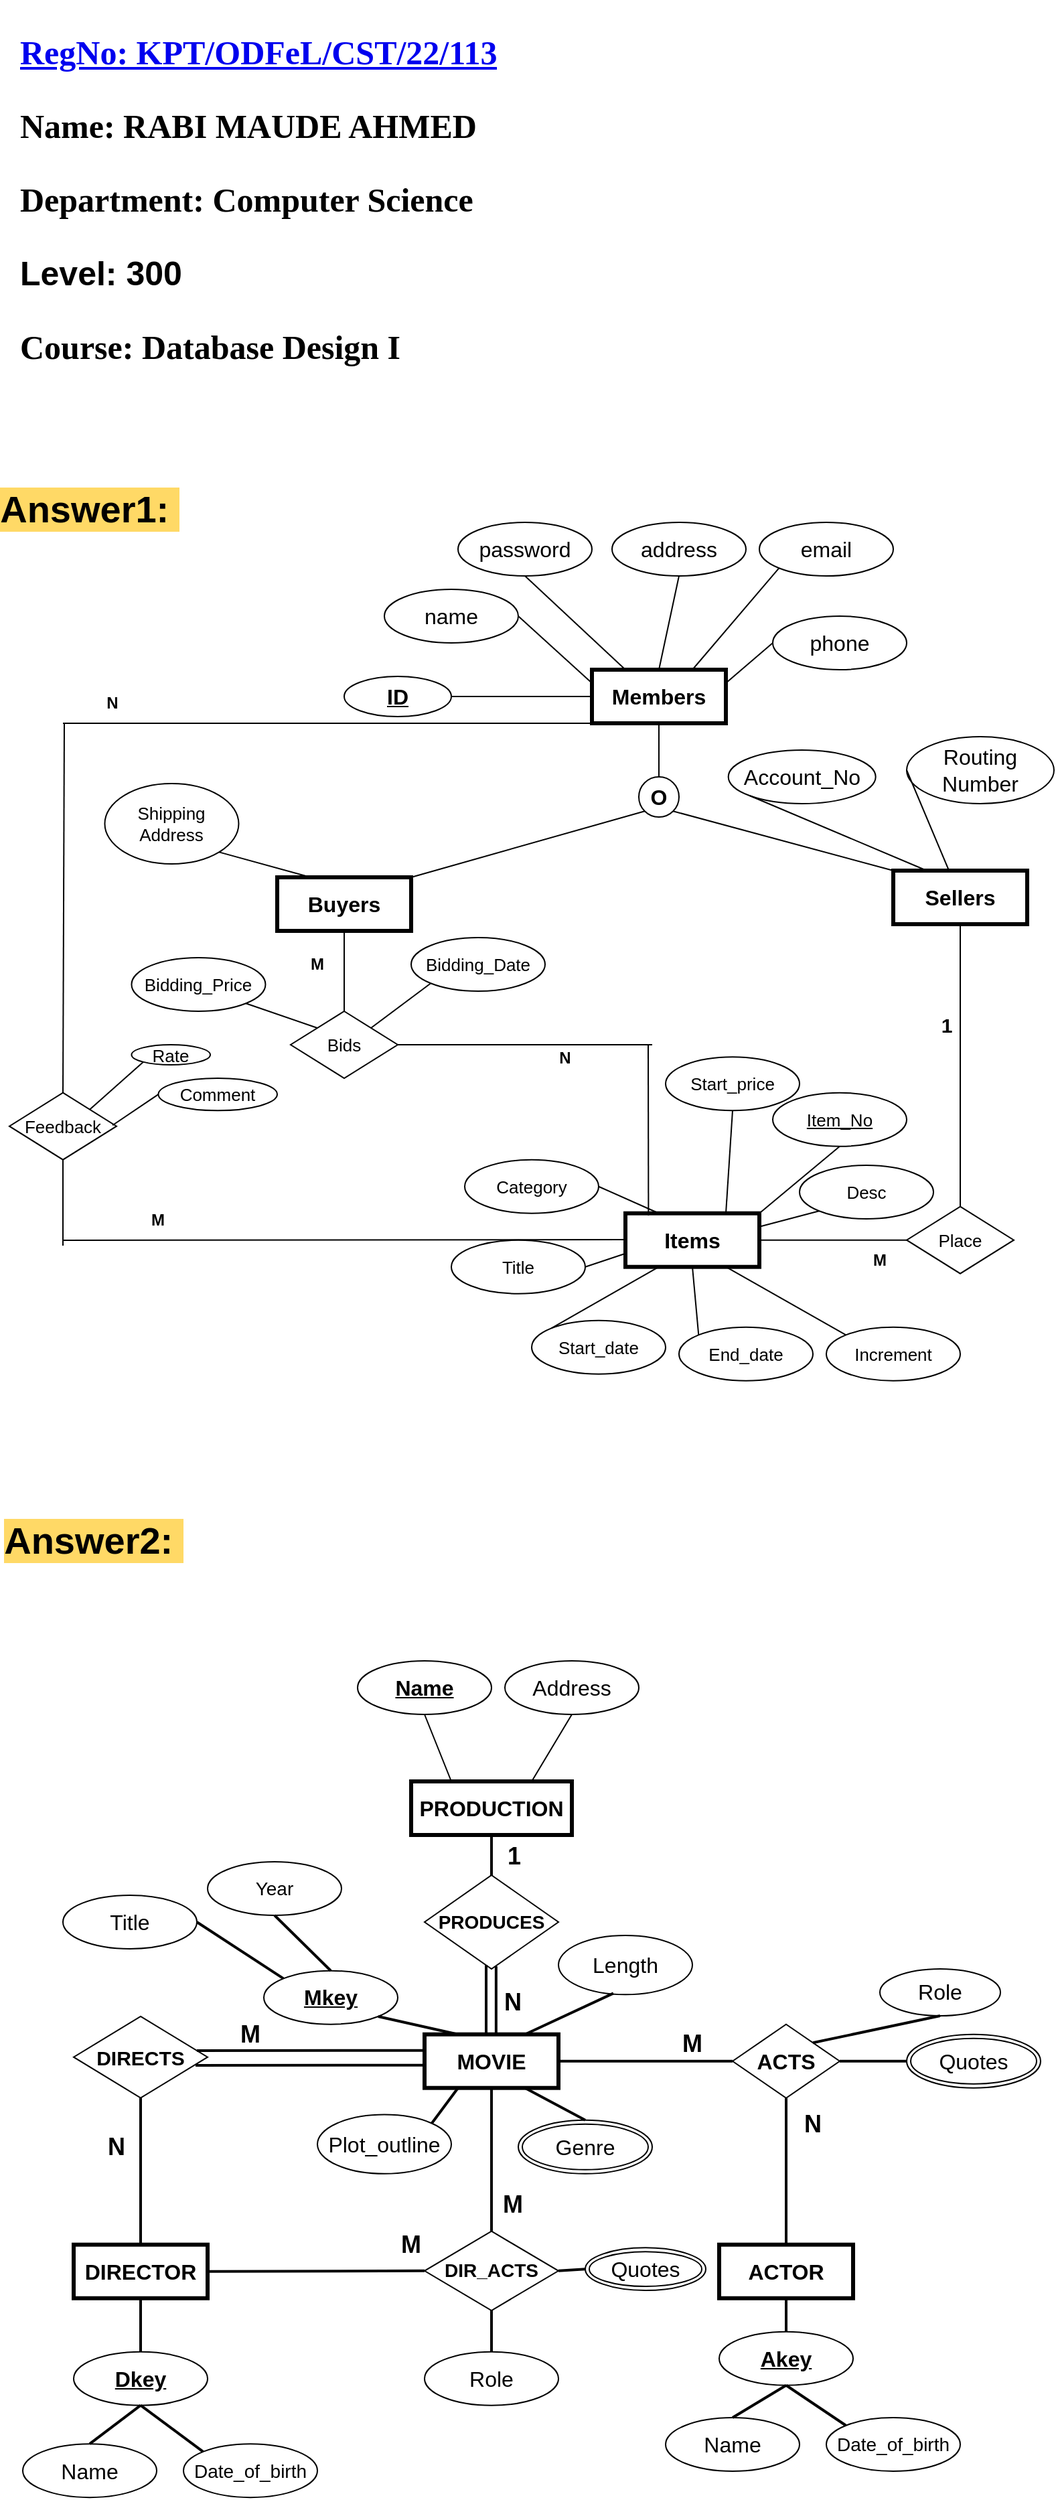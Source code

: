 <mxfile version="13.9.9" type="device"><diagram id="R2lEEEUBdFMjLlhIrx00" name="Page-1"><mxGraphModel dx="570" dy="810" grid="1" gridSize="10" guides="1" tooltips="1" connect="1" arrows="1" fold="1" page="1" pageScale="1" pageWidth="850" pageHeight="1100" background="#ffffff" math="0" shadow="0" extFonts="Permanent Marker^https://fonts.googleapis.com/css?family=Permanent+Marker"><root><mxCell id="0"/><mxCell id="1" parent="0"/><mxCell id="3SLFZwiBnC4QD5V8K0jt-1" value="Members" style="whiteSpace=wrap;html=1;align=center;strokeWidth=3;fontSize=16;fontStyle=1" parent="1" vertex="1"><mxGeometry x="1320" y="500" width="100" height="40" as="geometry"/></mxCell><mxCell id="3SLFZwiBnC4QD5V8K0jt-2" value="Buyers" style="whiteSpace=wrap;html=1;align=center;strokeWidth=3;fontSize=16;fontStyle=1" parent="1" vertex="1"><mxGeometry x="1085" y="655" width="100" height="40" as="geometry"/></mxCell><mxCell id="3SLFZwiBnC4QD5V8K0jt-3" value="Sellers" style="whiteSpace=wrap;html=1;align=center;strokeWidth=3;fontSize=16;fontStyle=1" parent="1" vertex="1"><mxGeometry x="1545" y="650" width="100" height="40" as="geometry"/></mxCell><mxCell id="3SLFZwiBnC4QD5V8K0jt-4" value="O" style="ellipse;whiteSpace=wrap;html=1;aspect=fixed;strokeWidth=1;fontSize=16;fontStyle=1" parent="1" vertex="1"><mxGeometry x="1355" y="580" width="30" height="30" as="geometry"/></mxCell><mxCell id="3SLFZwiBnC4QD5V8K0jt-6" value="" style="endArrow=none;html=1;fontSize=16;entryX=0;entryY=1;entryDx=0;entryDy=0;exitX=1;exitY=0;exitDx=0;exitDy=0;" parent="1" source="3SLFZwiBnC4QD5V8K0jt-2" target="3SLFZwiBnC4QD5V8K0jt-4" edge="1"><mxGeometry width="50" height="50" relative="1" as="geometry"><mxPoint x="1156.23" y="674.99" as="sourcePoint"/><mxPoint x="1375" y="540" as="targetPoint"/></mxGeometry></mxCell><mxCell id="3SLFZwiBnC4QD5V8K0jt-7" value="" style="endArrow=none;html=1;fontSize=16;entryX=1;entryY=1;entryDx=0;entryDy=0;exitX=0;exitY=0;exitDx=0;exitDy=0;" parent="1" source="3SLFZwiBnC4QD5V8K0jt-3" target="3SLFZwiBnC4QD5V8K0jt-4" edge="1"><mxGeometry width="50" height="50" relative="1" as="geometry"><mxPoint x="1285" y="660" as="sourcePoint"/><mxPoint x="1369.393" y="615.607" as="targetPoint"/></mxGeometry></mxCell><mxCell id="3SLFZwiBnC4QD5V8K0jt-8" value="" style="endArrow=none;html=1;fontSize=16;entryX=0.5;entryY=1;entryDx=0;entryDy=0;exitX=0.5;exitY=0;exitDx=0;exitDy=0;" parent="1" source="3SLFZwiBnC4QD5V8K0jt-4" target="3SLFZwiBnC4QD5V8K0jt-1" edge="1"><mxGeometry width="50" height="50" relative="1" as="geometry"><mxPoint x="1495" y="660" as="sourcePoint"/><mxPoint x="1390.607" y="615.607" as="targetPoint"/></mxGeometry></mxCell><mxCell id="3SLFZwiBnC4QD5V8K0jt-10" value="ID" style="ellipse;whiteSpace=wrap;html=1;align=center;fontStyle=5;strokeWidth=1;fontSize=16;" parent="1" vertex="1"><mxGeometry x="1135" y="505" width="80" height="30" as="geometry"/></mxCell><mxCell id="3SLFZwiBnC4QD5V8K0jt-11" value="Bidding_Price" style="ellipse;whiteSpace=wrap;html=1;align=center;strokeWidth=1;fontSize=13;" parent="1" vertex="1"><mxGeometry x="976.23" y="714.99" width="100" height="40" as="geometry"/></mxCell><mxCell id="3SLFZwiBnC4QD5V8K0jt-12" value="email" style="ellipse;whiteSpace=wrap;html=1;align=center;strokeWidth=1;fontSize=16;" parent="1" vertex="1"><mxGeometry x="1445" y="390" width="100" height="40" as="geometry"/></mxCell><mxCell id="3SLFZwiBnC4QD5V8K0jt-13" value="phone" style="ellipse;whiteSpace=wrap;html=1;align=center;strokeWidth=1;fontSize=16;" parent="1" vertex="1"><mxGeometry x="1455" y="460" width="100" height="40" as="geometry"/></mxCell><mxCell id="3SLFZwiBnC4QD5V8K0jt-14" value="address" style="ellipse;whiteSpace=wrap;html=1;align=center;strokeWidth=1;fontSize=16;" parent="1" vertex="1"><mxGeometry x="1335" y="390" width="100" height="40" as="geometry"/></mxCell><mxCell id="3SLFZwiBnC4QD5V8K0jt-15" value="password" style="ellipse;whiteSpace=wrap;html=1;align=center;strokeWidth=1;fontSize=16;" parent="1" vertex="1"><mxGeometry x="1220" y="390" width="100" height="40" as="geometry"/></mxCell><mxCell id="3SLFZwiBnC4QD5V8K0jt-16" value="name" style="ellipse;whiteSpace=wrap;html=1;align=center;strokeWidth=1;fontSize=16;" parent="1" vertex="1"><mxGeometry x="1165" y="440" width="100" height="40" as="geometry"/></mxCell><mxCell id="3SLFZwiBnC4QD5V8K0jt-19" value="" style="endArrow=none;html=1;fontSize=16;exitX=1;exitY=0.5;exitDx=0;exitDy=0;entryX=0;entryY=0.5;entryDx=0;entryDy=0;" parent="1" source="3SLFZwiBnC4QD5V8K0jt-10" target="3SLFZwiBnC4QD5V8K0jt-1" edge="1"><mxGeometry width="50" height="50" relative="1" as="geometry"><mxPoint x="1270" y="480" as="sourcePoint"/><mxPoint x="1320" y="430" as="targetPoint"/></mxGeometry></mxCell><mxCell id="3SLFZwiBnC4QD5V8K0jt-20" value="" style="endArrow=none;html=1;fontSize=16;exitX=0.5;exitY=1;exitDx=0;exitDy=0;entryX=0.25;entryY=0;entryDx=0;entryDy=0;" parent="1" source="3SLFZwiBnC4QD5V8K0jt-15" target="3SLFZwiBnC4QD5V8K0jt-1" edge="1"><mxGeometry width="50" height="50" relative="1" as="geometry"><mxPoint x="1345" y="410" as="sourcePoint"/><mxPoint x="1325" y="500" as="targetPoint"/></mxGeometry></mxCell><mxCell id="3SLFZwiBnC4QD5V8K0jt-21" value="" style="endArrow=none;html=1;fontSize=16;exitX=1;exitY=0.5;exitDx=0;exitDy=0;entryX=0;entryY=0.25;entryDx=0;entryDy=0;" parent="1" source="3SLFZwiBnC4QD5V8K0jt-16" target="3SLFZwiBnC4QD5V8K0jt-1" edge="1"><mxGeometry width="50" height="50" relative="1" as="geometry"><mxPoint x="1275" y="550" as="sourcePoint"/><mxPoint x="1295" y="500" as="targetPoint"/></mxGeometry></mxCell><mxCell id="3SLFZwiBnC4QD5V8K0jt-22" value="" style="endArrow=none;html=1;fontSize=16;exitX=0.5;exitY=1;exitDx=0;exitDy=0;entryX=0.5;entryY=0;entryDx=0;entryDy=0;" parent="1" source="3SLFZwiBnC4QD5V8K0jt-14" target="3SLFZwiBnC4QD5V8K0jt-1" edge="1"><mxGeometry width="50" height="50" relative="1" as="geometry"><mxPoint x="1265" y="400" as="sourcePoint"/><mxPoint x="1335" y="510" as="targetPoint"/></mxGeometry></mxCell><mxCell id="3SLFZwiBnC4QD5V8K0jt-23" value="" style="endArrow=none;html=1;fontSize=16;exitX=0;exitY=1;exitDx=0;exitDy=0;entryX=0.75;entryY=0;entryDx=0;entryDy=0;" parent="1" source="3SLFZwiBnC4QD5V8K0jt-12" target="3SLFZwiBnC4QD5V8K0jt-1" edge="1"><mxGeometry width="50" height="50" relative="1" as="geometry"><mxPoint x="1405" y="390" as="sourcePoint"/><mxPoint x="1380" y="510" as="targetPoint"/></mxGeometry></mxCell><mxCell id="3SLFZwiBnC4QD5V8K0jt-24" value="" style="endArrow=none;html=1;fontSize=16;exitX=0;exitY=0.5;exitDx=0;exitDy=0;entryX=1;entryY=0.25;entryDx=0;entryDy=0;" parent="1" source="3SLFZwiBnC4QD5V8K0jt-13" target="3SLFZwiBnC4QD5V8K0jt-1" edge="1"><mxGeometry width="50" height="50" relative="1" as="geometry"><mxPoint x="1509.645" y="414.142" as="sourcePoint"/><mxPoint x="1405" y="510" as="targetPoint"/></mxGeometry></mxCell><mxCell id="Kn8hzGNGp4Z0YEw4c64L-1" value="Bidding_Date" style="ellipse;whiteSpace=wrap;html=1;align=center;strokeWidth=1;fontSize=13;" parent="1" vertex="1"><mxGeometry x="1185" y="700" width="100" height="40" as="geometry"/></mxCell><mxCell id="Kn8hzGNGp4Z0YEw4c64L-2" value="Shipping Address" style="ellipse;whiteSpace=wrap;html=1;align=center;strokeWidth=1;fontSize=13;" parent="1" vertex="1"><mxGeometry x="956.23" y="584.99" width="100" height="60" as="geometry"/></mxCell><mxCell id="Kn8hzGNGp4Z0YEw4c64L-3" value="" style="endArrow=none;html=1;fontSize=13;entryX=1;entryY=1;entryDx=0;entryDy=0;exitX=0.25;exitY=0;exitDx=0;exitDy=0;" parent="1" source="3SLFZwiBnC4QD5V8K0jt-2" target="Kn8hzGNGp4Z0YEw4c64L-2" edge="1"><mxGeometry width="50" height="50" relative="1" as="geometry"><mxPoint x="996.23" y="694.99" as="sourcePoint"/><mxPoint x="1046.23" y="644.99" as="targetPoint"/></mxGeometry></mxCell><mxCell id="Kn8hzGNGp4Z0YEw4c64L-4" value="Bids" style="rhombus;whiteSpace=wrap;html=1;fontSize=13;" parent="1" vertex="1"><mxGeometry x="1095" y="754.99" width="80" height="50" as="geometry"/></mxCell><mxCell id="Kn8hzGNGp4Z0YEw4c64L-5" value="" style="endArrow=none;html=1;fontSize=13;entryX=0;entryY=1;entryDx=0;entryDy=0;exitX=1;exitY=0;exitDx=0;exitDy=0;" parent="1" source="Kn8hzGNGp4Z0YEw4c64L-4" target="Kn8hzGNGp4Z0YEw4c64L-1" edge="1"><mxGeometry width="50" height="50" relative="1" as="geometry"><mxPoint x="976.23" y="964.99" as="sourcePoint"/><mxPoint x="1026.23" y="914.99" as="targetPoint"/></mxGeometry></mxCell><mxCell id="Kn8hzGNGp4Z0YEw4c64L-6" value="" style="endArrow=none;html=1;fontSize=13;entryX=1;entryY=1;entryDx=0;entryDy=0;exitX=0;exitY=0;exitDx=0;exitDy=0;" parent="1" source="Kn8hzGNGp4Z0YEw4c64L-4" target="3SLFZwiBnC4QD5V8K0jt-11" edge="1"><mxGeometry width="50" height="50" relative="1" as="geometry"><mxPoint x="976.23" y="844.99" as="sourcePoint"/><mxPoint x="1026.23" y="794.99" as="targetPoint"/></mxGeometry></mxCell><mxCell id="Kn8hzGNGp4Z0YEw4c64L-7" value="" style="endArrow=none;html=1;fontSize=13;entryX=0.5;entryY=1;entryDx=0;entryDy=0;exitX=0.5;exitY=0;exitDx=0;exitDy=0;" parent="1" source="Kn8hzGNGp4Z0YEw4c64L-4" target="3SLFZwiBnC4QD5V8K0jt-2" edge="1"><mxGeometry width="50" height="50" relative="1" as="geometry"><mxPoint x="1096.23" y="774.99" as="sourcePoint"/><mxPoint x="1146.23" y="724.99" as="targetPoint"/></mxGeometry></mxCell><mxCell id="Kn8hzGNGp4Z0YEw4c64L-8" value="Account_No" style="ellipse;whiteSpace=wrap;html=1;align=center;strokeWidth=1;fontSize=16;" parent="1" vertex="1"><mxGeometry x="1421.84" y="560" width="110" height="40" as="geometry"/></mxCell><mxCell id="Kn8hzGNGp4Z0YEw4c64L-9" value="Routing Number" style="ellipse;whiteSpace=wrap;html=1;align=center;strokeWidth=1;fontSize=16;" parent="1" vertex="1"><mxGeometry x="1555" y="550" width="110" height="50" as="geometry"/></mxCell><mxCell id="Kn8hzGNGp4Z0YEw4c64L-10" value="" style="endArrow=none;html=1;fontSize=13;entryX=0;entryY=1;entryDx=0;entryDy=0;exitX=0.25;exitY=0;exitDx=0;exitDy=0;" parent="1" source="3SLFZwiBnC4QD5V8K0jt-3" target="Kn8hzGNGp4Z0YEw4c64L-8" edge="1"><mxGeometry width="50" height="50" relative="1" as="geometry"><mxPoint x="1605" y="670" as="sourcePoint"/><mxPoint x="1655" y="620" as="targetPoint"/></mxGeometry></mxCell><mxCell id="Kn8hzGNGp4Z0YEw4c64L-11" value="" style="endArrow=none;html=1;fontSize=13;entryX=0;entryY=0.5;entryDx=0;entryDy=0;" parent="1" source="3SLFZwiBnC4QD5V8K0jt-3" target="Kn8hzGNGp4Z0YEw4c64L-9" edge="1"><mxGeometry width="50" height="50" relative="1" as="geometry"><mxPoint x="1645" y="750" as="sourcePoint"/><mxPoint x="1695" y="700" as="targetPoint"/></mxGeometry></mxCell><mxCell id="Kn8hzGNGp4Z0YEw4c64L-12" value="Items" style="whiteSpace=wrap;html=1;align=center;strokeWidth=3;fontSize=16;fontStyle=1" parent="1" vertex="1"><mxGeometry x="1345" y="905.86" width="100" height="40" as="geometry"/></mxCell><mxCell id="Kn8hzGNGp4Z0YEw4c64L-13" value="Place" style="rhombus;whiteSpace=wrap;html=1;fontSize=13;" parent="1" vertex="1"><mxGeometry x="1555" y="900.86" width="80" height="50" as="geometry"/></mxCell><mxCell id="Kn8hzGNGp4Z0YEw4c64L-14" value="" style="endArrow=none;html=1;fontSize=13;entryX=0;entryY=0.5;entryDx=0;entryDy=0;exitX=1;exitY=0.5;exitDx=0;exitDy=0;" parent="1" source="Kn8hzGNGp4Z0YEw4c64L-12" target="Kn8hzGNGp4Z0YEw4c64L-13" edge="1"><mxGeometry width="50" height="50" relative="1" as="geometry"><mxPoint x="1455" y="905.86" as="sourcePoint"/><mxPoint x="1505" y="925.86" as="targetPoint"/></mxGeometry></mxCell><mxCell id="Kn8hzGNGp4Z0YEw4c64L-15" value="" style="endArrow=none;html=1;fontSize=13;entryX=0.5;entryY=1;entryDx=0;entryDy=0;exitX=0.5;exitY=0;exitDx=0;exitDy=0;" parent="1" source="Kn8hzGNGp4Z0YEw4c64L-13" target="3SLFZwiBnC4QD5V8K0jt-3" edge="1"><mxGeometry width="50" height="50" relative="1" as="geometry"><mxPoint x="1455" y="800" as="sourcePoint"/><mxPoint x="1505" y="750" as="targetPoint"/></mxGeometry></mxCell><mxCell id="Kn8hzGNGp4Z0YEw4c64L-17" value="Item_No" style="ellipse;whiteSpace=wrap;html=1;align=center;fontStyle=4;fontSize=13;" parent="1" vertex="1"><mxGeometry x="1455" y="815.86" width="100" height="40" as="geometry"/></mxCell><mxCell id="Kn8hzGNGp4Z0YEw4c64L-18" value="Title" style="ellipse;whiteSpace=wrap;html=1;align=center;fontSize=13;" parent="1" vertex="1"><mxGeometry x="1215" y="925.86" width="100" height="40" as="geometry"/></mxCell><mxCell id="Kn8hzGNGp4Z0YEw4c64L-19" value="Start_date" style="ellipse;whiteSpace=wrap;html=1;align=center;fontSize=13;" parent="1" vertex="1"><mxGeometry x="1275" y="985.86" width="100" height="40" as="geometry"/></mxCell><mxCell id="Kn8hzGNGp4Z0YEw4c64L-20" value="End_date" style="ellipse;whiteSpace=wrap;html=1;align=center;fontSize=13;" parent="1" vertex="1"><mxGeometry x="1385" y="990.86" width="100" height="40" as="geometry"/></mxCell><mxCell id="Kn8hzGNGp4Z0YEw4c64L-21" value="Increment" style="ellipse;whiteSpace=wrap;html=1;align=center;fontSize=13;" parent="1" vertex="1"><mxGeometry x="1495" y="990.86" width="100" height="40" as="geometry"/></mxCell><mxCell id="Kn8hzGNGp4Z0YEw4c64L-22" value="Desc" style="ellipse;whiteSpace=wrap;html=1;align=center;fontSize=13;" parent="1" vertex="1"><mxGeometry x="1475" y="870" width="100" height="40" as="geometry"/></mxCell><mxCell id="Kn8hzGNGp4Z0YEw4c64L-23" value="Category" style="ellipse;whiteSpace=wrap;html=1;align=center;fontSize=13;" parent="1" vertex="1"><mxGeometry x="1225" y="865.86" width="100" height="40" as="geometry"/></mxCell><mxCell id="Kn8hzGNGp4Z0YEw4c64L-24" value="Start_price" style="ellipse;whiteSpace=wrap;html=1;align=center;fontSize=13;" parent="1" vertex="1"><mxGeometry x="1375" y="789.13" width="100" height="40" as="geometry"/></mxCell><mxCell id="_BG4PR5M80ZK4GJVaDnd-1" value="" style="endArrow=none;html=1;entryX=0.5;entryY=1;entryDx=0;entryDy=0;exitX=1;exitY=0;exitDx=0;exitDy=0;" parent="1" source="Kn8hzGNGp4Z0YEw4c64L-12" target="Kn8hzGNGp4Z0YEw4c64L-17" edge="1"><mxGeometry width="50" height="50" relative="1" as="geometry"><mxPoint x="1475" y="965.86" as="sourcePoint"/><mxPoint x="1480" y="865.86" as="targetPoint"/></mxGeometry></mxCell><mxCell id="_BG4PR5M80ZK4GJVaDnd-2" value="" style="endArrow=none;html=1;entryX=0.5;entryY=1;entryDx=0;entryDy=0;exitX=0.75;exitY=0;exitDx=0;exitDy=0;" parent="1" source="Kn8hzGNGp4Z0YEw4c64L-12" target="Kn8hzGNGp4Z0YEw4c64L-24" edge="1"><mxGeometry width="50" height="50" relative="1" as="geometry"><mxPoint x="1265" y="1045.86" as="sourcePoint"/><mxPoint x="1400.355" y="860.002" as="targetPoint"/></mxGeometry></mxCell><mxCell id="_BG4PR5M80ZK4GJVaDnd-3" value="" style="endArrow=none;html=1;entryX=1;entryY=0.5;entryDx=0;entryDy=0;exitX=0.25;exitY=0;exitDx=0;exitDy=0;" parent="1" source="Kn8hzGNGp4Z0YEw4c64L-12" target="Kn8hzGNGp4Z0YEw4c64L-23" edge="1"><mxGeometry width="50" height="50" relative="1" as="geometry"><mxPoint x="1275" y="1045.86" as="sourcePoint"/><mxPoint x="1325" y="995.86" as="targetPoint"/></mxGeometry></mxCell><mxCell id="_BG4PR5M80ZK4GJVaDnd-4" value="" style="endArrow=none;html=1;entryX=1;entryY=0.5;entryDx=0;entryDy=0;exitX=0;exitY=0.75;exitDx=0;exitDy=0;" parent="1" source="Kn8hzGNGp4Z0YEw4c64L-12" target="Kn8hzGNGp4Z0YEw4c64L-18" edge="1"><mxGeometry width="50" height="50" relative="1" as="geometry"><mxPoint x="1315" y="1075.86" as="sourcePoint"/><mxPoint x="1365" y="1025.86" as="targetPoint"/></mxGeometry></mxCell><mxCell id="_BG4PR5M80ZK4GJVaDnd-5" value="" style="endArrow=none;html=1;entryX=0.25;entryY=1;entryDx=0;entryDy=0;exitX=0;exitY=0;exitDx=0;exitDy=0;" parent="1" source="Kn8hzGNGp4Z0YEw4c64L-19" target="Kn8hzGNGp4Z0YEw4c64L-12" edge="1"><mxGeometry width="50" height="50" relative="1" as="geometry"><mxPoint x="1285" y="1055.86" as="sourcePoint"/><mxPoint x="1335" y="1005.86" as="targetPoint"/></mxGeometry></mxCell><mxCell id="_BG4PR5M80ZK4GJVaDnd-6" value="" style="endArrow=none;html=1;entryX=0.5;entryY=1;entryDx=0;entryDy=0;exitX=0;exitY=0;exitDx=0;exitDy=0;" parent="1" source="Kn8hzGNGp4Z0YEw4c64L-20" target="Kn8hzGNGp4Z0YEw4c64L-12" edge="1"><mxGeometry width="50" height="50" relative="1" as="geometry"><mxPoint x="1365" y="1125.86" as="sourcePoint"/><mxPoint x="1415" y="1075.86" as="targetPoint"/></mxGeometry></mxCell><mxCell id="_BG4PR5M80ZK4GJVaDnd-7" value="" style="endArrow=none;html=1;entryX=0.75;entryY=1;entryDx=0;entryDy=0;exitX=0;exitY=0;exitDx=0;exitDy=0;" parent="1" source="Kn8hzGNGp4Z0YEw4c64L-21" target="Kn8hzGNGp4Z0YEw4c64L-12" edge="1"><mxGeometry width="50" height="50" relative="1" as="geometry"><mxPoint x="1455" y="1135.86" as="sourcePoint"/><mxPoint x="1505" y="1085.86" as="targetPoint"/></mxGeometry></mxCell><mxCell id="LFZbQGSVS6kTV79NoV0P-1" value="" style="endArrow=none;html=1;entryX=0;entryY=1;entryDx=0;entryDy=0;exitX=1;exitY=0.25;exitDx=0;exitDy=0;" edge="1" parent="1" source="Kn8hzGNGp4Z0YEw4c64L-12" target="Kn8hzGNGp4Z0YEw4c64L-22"><mxGeometry width="50" height="50" relative="1" as="geometry"><mxPoint x="1455" y="915.86" as="sourcePoint"/><mxPoint x="1495" y="840" as="targetPoint"/></mxGeometry></mxCell><mxCell id="LFZbQGSVS6kTV79NoV0P-2" value="Comment" style="ellipse;whiteSpace=wrap;html=1;align=center;strokeWidth=1;fontSize=13;" vertex="1" parent="1"><mxGeometry x="996.23" y="804.99" width="88.77" height="24.14" as="geometry"/></mxCell><mxCell id="LFZbQGSVS6kTV79NoV0P-3" value="Rate" style="ellipse;whiteSpace=wrap;html=1;align=center;strokeWidth=1;fontSize=13;" vertex="1" parent="1"><mxGeometry x="976.23" y="780" width="58.77" height="15" as="geometry"/></mxCell><mxCell id="LFZbQGSVS6kTV79NoV0P-4" value="Feedback" style="rhombus;whiteSpace=wrap;html=1;fontSize=13;" vertex="1" parent="1"><mxGeometry x="885" y="815.86" width="80" height="50" as="geometry"/></mxCell><mxCell id="LFZbQGSVS6kTV79NoV0P-5" value="" style="endArrow=none;html=1;fontSize=13;entryX=0;entryY=1;entryDx=0;entryDy=0;exitX=1;exitY=0;exitDx=0;exitDy=0;" edge="1" parent="1" source="LFZbQGSVS6kTV79NoV0P-4" target="LFZbQGSVS6kTV79NoV0P-3"><mxGeometry width="50" height="50" relative="1" as="geometry"><mxPoint x="767.46" y="1099.99" as="sourcePoint"/><mxPoint x="817.46" y="1049.99" as="targetPoint"/></mxGeometry></mxCell><mxCell id="LFZbQGSVS6kTV79NoV0P-6" value="" style="endArrow=none;html=1;fontSize=13;entryX=0;entryY=0.5;entryDx=0;entryDy=0;exitX=0.963;exitY=0.485;exitDx=0;exitDy=0;exitPerimeter=0;" edge="1" parent="1" source="LFZbQGSVS6kTV79NoV0P-4" target="LFZbQGSVS6kTV79NoV0P-2"><mxGeometry width="50" height="50" relative="1" as="geometry"><mxPoint x="767.46" y="979.99" as="sourcePoint"/><mxPoint x="817.46" y="929.99" as="targetPoint"/></mxGeometry></mxCell><mxCell id="LFZbQGSVS6kTV79NoV0P-7" value="" style="endArrow=none;html=1;fontSize=13;exitX=0.5;exitY=0;exitDx=0;exitDy=0;" edge="1" parent="1" source="LFZbQGSVS6kTV79NoV0P-4"><mxGeometry width="50" height="50" relative="1" as="geometry"><mxPoint x="887.46" y="909.99" as="sourcePoint"/><mxPoint x="926" y="540" as="targetPoint"/></mxGeometry></mxCell><mxCell id="LFZbQGSVS6kTV79NoV0P-8" value="" style="endArrow=none;html=1;entryX=0;entryY=1;entryDx=0;entryDy=0;" edge="1" parent="1" target="3SLFZwiBnC4QD5V8K0jt-1"><mxGeometry width="50" height="50" relative="1" as="geometry"><mxPoint x="925" y="540" as="sourcePoint"/><mxPoint x="995" y="490" as="targetPoint"/></mxGeometry></mxCell><mxCell id="LFZbQGSVS6kTV79NoV0P-10" value="" style="endArrow=none;html=1;entryX=-0.015;entryY=0.492;entryDx=0;entryDy=0;entryPerimeter=0;" edge="1" parent="1" target="Kn8hzGNGp4Z0YEw4c64L-12"><mxGeometry width="50" height="50" relative="1" as="geometry"><mxPoint x="925" y="926" as="sourcePoint"/><mxPoint x="1055" y="950" as="targetPoint"/></mxGeometry></mxCell><mxCell id="LFZbQGSVS6kTV79NoV0P-11" value="N" style="text;html=1;strokeColor=none;fillColor=none;align=center;verticalAlign=middle;whiteSpace=wrap;rounded=0;fontStyle=1" vertex="1" parent="1"><mxGeometry x="941.84" y="515" width="40" height="20" as="geometry"/></mxCell><mxCell id="LFZbQGSVS6kTV79NoV0P-12" value="M" style="text;html=1;strokeColor=none;fillColor=none;align=center;verticalAlign=middle;whiteSpace=wrap;rounded=0;fontStyle=1" vertex="1" parent="1"><mxGeometry x="1095" y="710" width="40" height="20" as="geometry"/></mxCell><mxCell id="LFZbQGSVS6kTV79NoV0P-14" value="" style="endArrow=none;html=1;entryX=0.5;entryY=1;entryDx=0;entryDy=0;" edge="1" parent="1" target="LFZbQGSVS6kTV79NoV0P-4"><mxGeometry width="50" height="50" relative="1" as="geometry"><mxPoint x="925" y="930" as="sourcePoint"/><mxPoint x="945" y="890" as="targetPoint"/></mxGeometry></mxCell><mxCell id="LFZbQGSVS6kTV79NoV0P-15" value="M" style="text;html=1;strokeColor=none;fillColor=none;align=center;verticalAlign=middle;whiteSpace=wrap;rounded=0;fontStyle=1" vertex="1" parent="1"><mxGeometry x="976.23" y="900.86" width="40" height="20" as="geometry"/></mxCell><mxCell id="LFZbQGSVS6kTV79NoV0P-16" value="" style="endArrow=none;html=1;exitX=1;exitY=0.5;exitDx=0;exitDy=0;" edge="1" parent="1" source="Kn8hzGNGp4Z0YEw4c64L-4"><mxGeometry width="50" height="50" relative="1" as="geometry"><mxPoint x="1165" y="870" as="sourcePoint"/><mxPoint x="1365" y="780" as="targetPoint"/></mxGeometry></mxCell><mxCell id="LFZbQGSVS6kTV79NoV0P-17" value="" style="endArrow=none;html=1;exitX=0.172;exitY=0.04;exitDx=0;exitDy=0;exitPerimeter=0;" edge="1" parent="1" source="Kn8hzGNGp4Z0YEw4c64L-12"><mxGeometry width="50" height="50" relative="1" as="geometry"><mxPoint x="1355" y="850" as="sourcePoint"/><mxPoint x="1362" y="780" as="targetPoint"/></mxGeometry></mxCell><mxCell id="LFZbQGSVS6kTV79NoV0P-18" value="N" style="text;html=1;strokeColor=none;fillColor=none;align=center;verticalAlign=middle;whiteSpace=wrap;rounded=0;fontStyle=1" vertex="1" parent="1"><mxGeometry x="1280" y="780" width="40" height="20" as="geometry"/></mxCell><mxCell id="LFZbQGSVS6kTV79NoV0P-20" value="M" style="text;html=1;strokeColor=none;fillColor=none;align=center;verticalAlign=middle;whiteSpace=wrap;rounded=0;fontStyle=1" vertex="1" parent="1"><mxGeometry x="1515" y="930.86" width="40" height="20" as="geometry"/></mxCell><mxCell id="LFZbQGSVS6kTV79NoV0P-21" value="1" style="text;html=1;strokeColor=none;fillColor=none;align=center;verticalAlign=middle;whiteSpace=wrap;rounded=0;fontStyle=1;fontSize=15;" vertex="1" parent="1"><mxGeometry x="1565" y="754.99" width="40" height="20" as="geometry"/></mxCell><mxCell id="LFZbQGSVS6kTV79NoV0P-23" value="PRODUCTION" style="whiteSpace=wrap;html=1;align=center;strokeWidth=3;fontSize=16;fontStyle=1" vertex="1" parent="1"><mxGeometry x="1185" y="1330" width="120" height="40" as="geometry"/></mxCell><mxCell id="LFZbQGSVS6kTV79NoV0P-24" value="Name" style="ellipse;whiteSpace=wrap;html=1;align=center;fontStyle=5;strokeWidth=1;fontSize=16;" vertex="1" parent="1"><mxGeometry x="1145" y="1240" width="100" height="40" as="geometry"/></mxCell><mxCell id="LFZbQGSVS6kTV79NoV0P-25" value="Address" style="ellipse;whiteSpace=wrap;html=1;align=center;strokeWidth=1;fontSize=16;" vertex="1" parent="1"><mxGeometry x="1255" y="1240" width="100" height="40" as="geometry"/></mxCell><mxCell id="LFZbQGSVS6kTV79NoV0P-26" value="" style="endArrow=none;html=1;fontSize=15;entryX=0.5;entryY=1;entryDx=0;entryDy=0;exitX=0.75;exitY=0;exitDx=0;exitDy=0;" edge="1" parent="1" source="LFZbQGSVS6kTV79NoV0P-23" target="LFZbQGSVS6kTV79NoV0P-25"><mxGeometry width="50" height="50" relative="1" as="geometry"><mxPoint x="1275" y="1280" as="sourcePoint"/><mxPoint x="1325" y="1230" as="targetPoint"/></mxGeometry></mxCell><mxCell id="LFZbQGSVS6kTV79NoV0P-27" value="" style="endArrow=none;html=1;fontSize=15;entryX=0.5;entryY=1;entryDx=0;entryDy=0;exitX=0.25;exitY=0;exitDx=0;exitDy=0;" edge="1" parent="1" source="LFZbQGSVS6kTV79NoV0P-23" target="LFZbQGSVS6kTV79NoV0P-24"><mxGeometry width="50" height="50" relative="1" as="geometry"><mxPoint x="1175" y="1300" as="sourcePoint"/><mxPoint x="1225" y="1250" as="targetPoint"/></mxGeometry></mxCell><mxCell id="LFZbQGSVS6kTV79NoV0P-28" value="PRODUCES" style="rhombus;whiteSpace=wrap;html=1;fontSize=14;fontStyle=1" vertex="1" parent="1"><mxGeometry x="1195" y="1400" width="100" height="70" as="geometry"/></mxCell><mxCell id="LFZbQGSVS6kTV79NoV0P-29" value="" style="endArrow=none;html=1;fontSize=11;entryX=0.5;entryY=1;entryDx=0;entryDy=0;exitX=0.5;exitY=0;exitDx=0;exitDy=0;strokeWidth=2;" edge="1" parent="1" source="LFZbQGSVS6kTV79NoV0P-28" target="LFZbQGSVS6kTV79NoV0P-23"><mxGeometry width="50" height="50" relative="1" as="geometry"><mxPoint x="1205" y="1480" as="sourcePoint"/><mxPoint x="1255" y="1430" as="targetPoint"/></mxGeometry></mxCell><mxCell id="LFZbQGSVS6kTV79NoV0P-30" value="MOVIE" style="whiteSpace=wrap;html=1;align=center;strokeWidth=3;fontSize=16;fontStyle=1" vertex="1" parent="1"><mxGeometry x="1195" y="1518.86" width="100" height="40" as="geometry"/></mxCell><mxCell id="LFZbQGSVS6kTV79NoV0P-31" value="ACTS" style="rhombus;whiteSpace=wrap;html=1;fontSize=16;fontStyle=1" vertex="1" parent="1"><mxGeometry x="1425" y="1511.35" width="80" height="55.01" as="geometry"/></mxCell><mxCell id="LFZbQGSVS6kTV79NoV0P-32" value="DIRECTS" style="rhombus;whiteSpace=wrap;html=1;fontSize=15;fontStyle=1" vertex="1" parent="1"><mxGeometry x="933" y="1505.42" width="100" height="60.87" as="geometry"/></mxCell><mxCell id="LFZbQGSVS6kTV79NoV0P-33" value="ACTOR" style="whiteSpace=wrap;html=1;align=center;strokeWidth=3;fontSize=16;fontStyle=1" vertex="1" parent="1"><mxGeometry x="1415" y="1675.86" width="100" height="40" as="geometry"/></mxCell><mxCell id="LFZbQGSVS6kTV79NoV0P-36" value="DIR_ACTS" style="rhombus;whiteSpace=wrap;html=1;fontSize=14;fontStyle=1" vertex="1" parent="1"><mxGeometry x="1195" y="1665.86" width="100" height="59.15" as="geometry"/></mxCell><mxCell id="LFZbQGSVS6kTV79NoV0P-37" value="DIRECTOR" style="whiteSpace=wrap;html=1;align=center;strokeWidth=3;fontSize=16;fontStyle=1" vertex="1" parent="1"><mxGeometry x="933" y="1675.86" width="100" height="40" as="geometry"/></mxCell><mxCell id="LFZbQGSVS6kTV79NoV0P-38" value="" style="endArrow=none;html=1;fontSize=11;entryX=0.5;entryY=1;entryDx=0;entryDy=0;exitX=0.5;exitY=0;exitDx=0;exitDy=0;strokeWidth=2;" edge="1" parent="1"><mxGeometry width="50" height="50" relative="1" as="geometry"><mxPoint x="1241" y="1517.86" as="sourcePoint"/><mxPoint x="1241" y="1467" as="targetPoint"/></mxGeometry></mxCell><mxCell id="LFZbQGSVS6kTV79NoV0P-39" value="" style="endArrow=none;html=1;fontSize=11;entryX=0.5;entryY=1;entryDx=0;entryDy=0;exitX=0.5;exitY=0;exitDx=0;exitDy=0;strokeWidth=2;" edge="1" parent="1"><mxGeometry width="50" height="50" relative="1" as="geometry"><mxPoint x="1248.43" y="1518.86" as="sourcePoint"/><mxPoint x="1248.43" y="1468" as="targetPoint"/></mxGeometry></mxCell><mxCell id="LFZbQGSVS6kTV79NoV0P-40" value="" style="endArrow=none;html=1;strokeWidth=2;fontSize=11;exitX=1;exitY=0.5;exitDx=0;exitDy=0;entryX=0;entryY=0.5;entryDx=0;entryDy=0;" edge="1" parent="1" source="LFZbQGSVS6kTV79NoV0P-30" target="LFZbQGSVS6kTV79NoV0P-31"><mxGeometry width="50" height="50" relative="1" as="geometry"><mxPoint x="1305" y="1580" as="sourcePoint"/><mxPoint x="1385" y="1540" as="targetPoint"/></mxGeometry></mxCell><mxCell id="LFZbQGSVS6kTV79NoV0P-41" value="" style="endArrow=none;html=1;strokeWidth=2;fontSize=11;entryX=0.5;entryY=1;entryDx=0;entryDy=0;exitX=0.5;exitY=0;exitDx=0;exitDy=0;" edge="1" parent="1" source="LFZbQGSVS6kTV79NoV0P-33" target="LFZbQGSVS6kTV79NoV0P-31"><mxGeometry width="50" height="50" relative="1" as="geometry"><mxPoint x="1465" y="1630" as="sourcePoint"/><mxPoint x="1475" y="1585.86" as="targetPoint"/></mxGeometry></mxCell><mxCell id="LFZbQGSVS6kTV79NoV0P-42" value="Role" style="ellipse;whiteSpace=wrap;html=1;align=center;strokeWidth=1;fontSize=16;" vertex="1" parent="1"><mxGeometry x="1535" y="1469.98" width="90" height="35.01" as="geometry"/></mxCell><mxCell id="LFZbQGSVS6kTV79NoV0P-43" value="Plot_outline" style="ellipse;whiteSpace=wrap;html=1;align=center;strokeWidth=1;fontSize=16;" vertex="1" parent="1"><mxGeometry x="1115" y="1578.79" width="100" height="44.14" as="geometry"/></mxCell><mxCell id="LFZbQGSVS6kTV79NoV0P-44" value="Quotes" style="ellipse;shape=doubleEllipse;margin=3;whiteSpace=wrap;html=1;align=center;fontSize=16;" vertex="1" parent="1"><mxGeometry x="1555" y="1518.86" width="100" height="40" as="geometry"/></mxCell><mxCell id="LFZbQGSVS6kTV79NoV0P-45" value="" style="endArrow=none;html=1;strokeWidth=2;fontSize=16;exitX=1;exitY=0.5;exitDx=0;exitDy=0;entryX=0;entryY=0.5;entryDx=0;entryDy=0;" edge="1" parent="1" source="LFZbQGSVS6kTV79NoV0P-31" target="LFZbQGSVS6kTV79NoV0P-44"><mxGeometry width="50" height="50" relative="1" as="geometry"><mxPoint x="1565" y="1490" as="sourcePoint"/><mxPoint x="1615" y="1440" as="targetPoint"/></mxGeometry></mxCell><mxCell id="LFZbQGSVS6kTV79NoV0P-46" value="" style="endArrow=none;html=1;strokeWidth=2;fontSize=16;entryX=0.5;entryY=1;entryDx=0;entryDy=0;exitX=1;exitY=0;exitDx=0;exitDy=0;" edge="1" parent="1" source="LFZbQGSVS6kTV79NoV0P-31" target="LFZbQGSVS6kTV79NoV0P-42"><mxGeometry width="50" height="50" relative="1" as="geometry"><mxPoint x="1355" y="1550" as="sourcePoint"/><mxPoint x="1405" y="1500" as="targetPoint"/></mxGeometry></mxCell><mxCell id="LFZbQGSVS6kTV79NoV0P-47" value="Akey" style="ellipse;whiteSpace=wrap;html=1;align=center;fontStyle=5;strokeWidth=1;fontSize=16;" vertex="1" parent="1"><mxGeometry x="1415" y="1740.86" width="100" height="40" as="geometry"/></mxCell><mxCell id="LFZbQGSVS6kTV79NoV0P-48" value="Name" style="ellipse;whiteSpace=wrap;html=1;align=center;strokeWidth=1;fontSize=16;" vertex="1" parent="1"><mxGeometry x="1375" y="1805" width="100" height="40" as="geometry"/></mxCell><mxCell id="LFZbQGSVS6kTV79NoV0P-49" value="Date_of_birth" style="ellipse;whiteSpace=wrap;html=1;align=center;strokeWidth=1;fontSize=14;" vertex="1" parent="1"><mxGeometry x="1495" y="1805" width="100" height="40" as="geometry"/></mxCell><mxCell id="LFZbQGSVS6kTV79NoV0P-50" value="" style="endArrow=none;html=1;strokeWidth=2;fontSize=14;entryX=0.5;entryY=1;entryDx=0;entryDy=0;exitX=0.5;exitY=0;exitDx=0;exitDy=0;" edge="1" parent="1" source="LFZbQGSVS6kTV79NoV0P-47" target="LFZbQGSVS6kTV79NoV0P-33"><mxGeometry width="50" height="50" relative="1" as="geometry"><mxPoint x="1635" y="1785" as="sourcePoint"/><mxPoint x="1685" y="1735" as="targetPoint"/></mxGeometry></mxCell><mxCell id="LFZbQGSVS6kTV79NoV0P-51" value="" style="endArrow=none;html=1;strokeWidth=2;fontSize=14;entryX=0.5;entryY=1;entryDx=0;entryDy=0;exitX=0.5;exitY=0;exitDx=0;exitDy=0;" edge="1" parent="1" source="LFZbQGSVS6kTV79NoV0P-48" target="LFZbQGSVS6kTV79NoV0P-47"><mxGeometry width="50" height="50" relative="1" as="geometry"><mxPoint x="1325" y="1855" as="sourcePoint"/><mxPoint x="1375" y="1805" as="targetPoint"/></mxGeometry></mxCell><mxCell id="LFZbQGSVS6kTV79NoV0P-52" value="" style="endArrow=none;html=1;strokeWidth=2;fontSize=14;entryX=0.5;entryY=1;entryDx=0;entryDy=0;exitX=0;exitY=0;exitDx=0;exitDy=0;" edge="1" parent="1" source="LFZbQGSVS6kTV79NoV0P-49" target="LFZbQGSVS6kTV79NoV0P-47"><mxGeometry width="50" height="50" relative="1" as="geometry"><mxPoint x="1435" y="1815" as="sourcePoint"/><mxPoint x="1475" y="1790.86" as="targetPoint"/></mxGeometry></mxCell><mxCell id="LFZbQGSVS6kTV79NoV0P-53" value="" style="endArrow=none;html=1;strokeWidth=2;fontSize=15;entryX=0;entryY=0.25;entryDx=0;entryDy=0;" edge="1" parent="1"><mxGeometry width="50" height="50" relative="1" as="geometry"><mxPoint x="1025" y="1531" as="sourcePoint"/><mxPoint x="1195" y="1530.86" as="targetPoint"/></mxGeometry></mxCell><mxCell id="LFZbQGSVS6kTV79NoV0P-54" value="" style="endArrow=none;html=1;strokeWidth=2;fontSize=15;entryX=0;entryY=0.25;entryDx=0;entryDy=0;" edge="1" parent="1"><mxGeometry width="50" height="50" relative="1" as="geometry"><mxPoint x="1024.0" y="1542" as="sourcePoint"/><mxPoint x="1194" y="1541.86" as="targetPoint"/></mxGeometry></mxCell><mxCell id="LFZbQGSVS6kTV79NoV0P-55" value="" style="endArrow=none;html=1;strokeWidth=2;fontSize=15;entryX=0.5;entryY=1;entryDx=0;entryDy=0;exitX=0.5;exitY=0;exitDx=0;exitDy=0;" edge="1" parent="1" source="LFZbQGSVS6kTV79NoV0P-37" target="LFZbQGSVS6kTV79NoV0P-32"><mxGeometry width="50" height="50" relative="1" as="geometry"><mxPoint x="915" y="1630" as="sourcePoint"/><mxPoint x="965" y="1580" as="targetPoint"/></mxGeometry></mxCell><mxCell id="LFZbQGSVS6kTV79NoV0P-56" value="Dkey" style="ellipse;whiteSpace=wrap;html=1;align=center;fontStyle=5;strokeWidth=1;fontSize=16;" vertex="1" parent="1"><mxGeometry x="933" y="1755.86" width="100" height="40" as="geometry"/></mxCell><mxCell id="LFZbQGSVS6kTV79NoV0P-57" value="Name" style="ellipse;whiteSpace=wrap;html=1;align=center;strokeWidth=1;fontSize=16;" vertex="1" parent="1"><mxGeometry x="895" y="1824.57" width="100" height="40" as="geometry"/></mxCell><mxCell id="LFZbQGSVS6kTV79NoV0P-58" value="Date_of_birth" style="ellipse;whiteSpace=wrap;html=1;align=center;strokeWidth=1;fontSize=14;" vertex="1" parent="1"><mxGeometry x="1015.0" y="1824.57" width="100" height="40" as="geometry"/></mxCell><mxCell id="LFZbQGSVS6kTV79NoV0P-59" value="" style="endArrow=none;html=1;strokeWidth=2;fontSize=14;entryX=0.5;entryY=1;entryDx=0;entryDy=0;exitX=0.5;exitY=0;exitDx=0;exitDy=0;" edge="1" parent="1" source="LFZbQGSVS6kTV79NoV0P-56" target="LFZbQGSVS6kTV79NoV0P-37"><mxGeometry width="50" height="50" relative="1" as="geometry"><mxPoint x="1155" y="1804.57" as="sourcePoint"/><mxPoint x="985.0" y="1735.43" as="targetPoint"/></mxGeometry></mxCell><mxCell id="LFZbQGSVS6kTV79NoV0P-60" value="" style="endArrow=none;html=1;strokeWidth=2;fontSize=14;entryX=0.5;entryY=1;entryDx=0;entryDy=0;exitX=0.5;exitY=0;exitDx=0;exitDy=0;" edge="1" parent="1" source="LFZbQGSVS6kTV79NoV0P-57" target="LFZbQGSVS6kTV79NoV0P-56"><mxGeometry width="50" height="50" relative="1" as="geometry"><mxPoint x="845" y="1874.57" as="sourcePoint"/><mxPoint x="895" y="1824.57" as="targetPoint"/></mxGeometry></mxCell><mxCell id="LFZbQGSVS6kTV79NoV0P-61" value="" style="endArrow=none;html=1;strokeWidth=2;fontSize=14;entryX=0.5;entryY=1;entryDx=0;entryDy=0;exitX=0;exitY=0;exitDx=0;exitDy=0;" edge="1" parent="1" source="LFZbQGSVS6kTV79NoV0P-58" target="LFZbQGSVS6kTV79NoV0P-56"><mxGeometry width="50" height="50" relative="1" as="geometry"><mxPoint x="955" y="1834.57" as="sourcePoint"/><mxPoint x="995.0" y="1810.43" as="targetPoint"/></mxGeometry></mxCell><mxCell id="LFZbQGSVS6kTV79NoV0P-62" value="" style="endArrow=none;html=1;strokeWidth=2;fontSize=14;entryX=0.5;entryY=1;entryDx=0;entryDy=0;exitX=0.5;exitY=0;exitDx=0;exitDy=0;" edge="1" parent="1" source="LFZbQGSVS6kTV79NoV0P-36" target="LFZbQGSVS6kTV79NoV0P-30"><mxGeometry width="50" height="50" relative="1" as="geometry"><mxPoint x="1085" y="1700" as="sourcePoint"/><mxPoint x="1135" y="1650" as="targetPoint"/></mxGeometry></mxCell><mxCell id="LFZbQGSVS6kTV79NoV0P-63" value="" style="endArrow=none;html=1;strokeWidth=2;fontSize=14;entryX=0;entryY=0.5;entryDx=0;entryDy=0;exitX=1;exitY=0.5;exitDx=0;exitDy=0;" edge="1" parent="1" source="LFZbQGSVS6kTV79NoV0P-37" target="LFZbQGSVS6kTV79NoV0P-36"><mxGeometry width="50" height="50" relative="1" as="geometry"><mxPoint x="1105" y="1630" as="sourcePoint"/><mxPoint x="1103.711" y="1695.86" as="targetPoint"/></mxGeometry></mxCell><mxCell id="LFZbQGSVS6kTV79NoV0P-64" value="Role" style="ellipse;whiteSpace=wrap;html=1;align=center;strokeWidth=1;fontSize=16;" vertex="1" parent="1"><mxGeometry x="1195" y="1755.86" width="100" height="40" as="geometry"/></mxCell><mxCell id="LFZbQGSVS6kTV79NoV0P-65" value="Quotes" style="ellipse;shape=doubleEllipse;margin=3;whiteSpace=wrap;html=1;align=center;fontSize=16;" vertex="1" parent="1"><mxGeometry x="1315" y="1678.16" width="90" height="31.84" as="geometry"/></mxCell><mxCell id="LFZbQGSVS6kTV79NoV0P-66" value="Genre" style="ellipse;shape=doubleEllipse;margin=3;whiteSpace=wrap;html=1;align=center;fontSize=16;" vertex="1" parent="1"><mxGeometry x="1265" y="1582.93" width="100" height="40" as="geometry"/></mxCell><mxCell id="LFZbQGSVS6kTV79NoV0P-67" value="Length" style="ellipse;whiteSpace=wrap;html=1;align=center;strokeWidth=1;fontSize=16;" vertex="1" parent="1"><mxGeometry x="1295" y="1444.99" width="100" height="44.14" as="geometry"/></mxCell><mxCell id="LFZbQGSVS6kTV79NoV0P-68" value="" style="endArrow=none;html=1;strokeWidth=2;fontSize=14;entryX=0.25;entryY=1;entryDx=0;entryDy=0;exitX=1;exitY=0;exitDx=0;exitDy=0;" edge="1" parent="1" source="LFZbQGSVS6kTV79NoV0P-43" target="LFZbQGSVS6kTV79NoV0P-30"><mxGeometry width="50" height="50" relative="1" as="geometry"><mxPoint x="1085" y="1620" as="sourcePoint"/><mxPoint x="1135" y="1570" as="targetPoint"/></mxGeometry></mxCell><mxCell id="LFZbQGSVS6kTV79NoV0P-69" value="" style="endArrow=none;html=1;strokeWidth=2;fontSize=14;entryX=0.75;entryY=1;entryDx=0;entryDy=0;exitX=0.5;exitY=0;exitDx=0;exitDy=0;" edge="1" parent="1" source="LFZbQGSVS6kTV79NoV0P-66" target="LFZbQGSVS6kTV79NoV0P-30"><mxGeometry width="50" height="50" relative="1" as="geometry"><mxPoint x="1180.411" y="1606.489" as="sourcePoint"/><mxPoint x="1230" y="1568.86" as="targetPoint"/></mxGeometry></mxCell><mxCell id="LFZbQGSVS6kTV79NoV0P-70" value="" style="endArrow=none;html=1;strokeWidth=2;fontSize=14;entryX=0.5;entryY=1;entryDx=0;entryDy=0;exitX=0.5;exitY=0;exitDx=0;exitDy=0;" edge="1" parent="1" source="LFZbQGSVS6kTV79NoV0P-64" target="LFZbQGSVS6kTV79NoV0P-36"><mxGeometry width="50" height="50" relative="1" as="geometry"><mxPoint x="1165" y="1770" as="sourcePoint"/><mxPoint x="1215" y="1720" as="targetPoint"/></mxGeometry></mxCell><mxCell id="LFZbQGSVS6kTV79NoV0P-71" value="" style="endArrow=none;html=1;strokeWidth=2;fontSize=14;entryX=0;entryY=0.5;entryDx=0;entryDy=0;exitX=1;exitY=0.5;exitDx=0;exitDy=0;" edge="1" parent="1" source="LFZbQGSVS6kTV79NoV0P-36" target="LFZbQGSVS6kTV79NoV0P-65"><mxGeometry width="50" height="50" relative="1" as="geometry"><mxPoint x="1275" y="1770" as="sourcePoint"/><mxPoint x="1325" y="1720" as="targetPoint"/></mxGeometry></mxCell><mxCell id="LFZbQGSVS6kTV79NoV0P-72" value="" style="endArrow=none;html=1;strokeWidth=2;fontSize=14;entryX=0.41;entryY=0.978;entryDx=0;entryDy=0;entryPerimeter=0;exitX=0.75;exitY=0;exitDx=0;exitDy=0;" edge="1" parent="1" source="LFZbQGSVS6kTV79NoV0P-30" target="LFZbQGSVS6kTV79NoV0P-67"><mxGeometry width="50" height="50" relative="1" as="geometry"><mxPoint x="1275" y="1550" as="sourcePoint"/><mxPoint x="1325" y="1500" as="targetPoint"/></mxGeometry></mxCell><mxCell id="LFZbQGSVS6kTV79NoV0P-73" value="Mkey" style="ellipse;whiteSpace=wrap;html=1;align=center;fontStyle=5;strokeWidth=1;fontSize=16;" vertex="1" parent="1"><mxGeometry x="1075" y="1471.35" width="100" height="40" as="geometry"/></mxCell><mxCell id="LFZbQGSVS6kTV79NoV0P-74" value="Title" style="ellipse;whiteSpace=wrap;html=1;align=center;strokeWidth=1;fontSize=16;" vertex="1" parent="1"><mxGeometry x="925" y="1414.99" width="100" height="40" as="geometry"/></mxCell><mxCell id="LFZbQGSVS6kTV79NoV0P-75" value="Year" style="ellipse;whiteSpace=wrap;html=1;align=center;strokeWidth=1;fontSize=14;" vertex="1" parent="1"><mxGeometry x="1033" y="1390" width="100" height="40" as="geometry"/></mxCell><mxCell id="LFZbQGSVS6kTV79NoV0P-76" value="" style="endArrow=none;html=1;strokeWidth=2;fontSize=14;entryX=0;entryY=0;entryDx=0;entryDy=0;exitX=1;exitY=0.5;exitDx=0;exitDy=0;" edge="1" parent="1" source="LFZbQGSVS6kTV79NoV0P-74" target="LFZbQGSVS6kTV79NoV0P-73"><mxGeometry width="50" height="50" relative="1" as="geometry"><mxPoint x="875" y="1464.99" as="sourcePoint"/><mxPoint x="925" y="1414.99" as="targetPoint"/></mxGeometry></mxCell><mxCell id="LFZbQGSVS6kTV79NoV0P-77" value="" style="endArrow=none;html=1;strokeWidth=2;fontSize=14;entryX=0.5;entryY=0;entryDx=0;entryDy=0;exitX=0.5;exitY=1;exitDx=0;exitDy=0;" edge="1" parent="1" source="LFZbQGSVS6kTV79NoV0P-75" target="LFZbQGSVS6kTV79NoV0P-73"><mxGeometry width="50" height="50" relative="1" as="geometry"><mxPoint x="985.0" y="1424.99" as="sourcePoint"/><mxPoint x="1025" y="1400.85" as="targetPoint"/></mxGeometry></mxCell><mxCell id="LFZbQGSVS6kTV79NoV0P-78" value="" style="endArrow=none;html=1;strokeWidth=2;fontSize=14;entryX=1;entryY=1;entryDx=0;entryDy=0;exitX=0.25;exitY=0;exitDx=0;exitDy=0;" edge="1" parent="1" source="LFZbQGSVS6kTV79NoV0P-30" target="LFZbQGSVS6kTV79NoV0P-73"><mxGeometry width="50" height="50" relative="1" as="geometry"><mxPoint x="1085" y="1560" as="sourcePoint"/><mxPoint x="1135" y="1510" as="targetPoint"/></mxGeometry></mxCell><mxCell id="LFZbQGSVS6kTV79NoV0P-79" value="1" style="text;html=1;strokeColor=none;fillColor=none;align=center;verticalAlign=middle;whiteSpace=wrap;rounded=0;fontStyle=1;fontSize=18;" vertex="1" parent="1"><mxGeometry x="1242" y="1376" width="40" height="20" as="geometry"/></mxCell><mxCell id="LFZbQGSVS6kTV79NoV0P-80" value="N" style="text;html=1;strokeColor=none;fillColor=none;align=center;verticalAlign=middle;whiteSpace=wrap;rounded=0;fontStyle=1;fontSize=18;" vertex="1" parent="1"><mxGeometry x="1241" y="1484.99" width="40" height="20" as="geometry"/></mxCell><mxCell id="LFZbQGSVS6kTV79NoV0P-81" value="M" style="text;html=1;strokeColor=none;fillColor=none;align=center;verticalAlign=middle;whiteSpace=wrap;rounded=0;fontStyle=1;fontSize=18;" vertex="1" parent="1"><mxGeometry x="1241" y="1635.86" width="40" height="20" as="geometry"/></mxCell><mxCell id="LFZbQGSVS6kTV79NoV0P-82" value="M" style="text;html=1;strokeColor=none;fillColor=none;align=center;verticalAlign=middle;whiteSpace=wrap;rounded=0;fontStyle=1;fontSize=18;" vertex="1" parent="1"><mxGeometry x="1165" y="1665.86" width="40" height="20" as="geometry"/></mxCell><mxCell id="LFZbQGSVS6kTV79NoV0P-83" value="M" style="text;html=1;strokeColor=none;fillColor=none;align=center;verticalAlign=middle;whiteSpace=wrap;rounded=0;fontStyle=1;fontSize=18;" vertex="1" parent="1"><mxGeometry x="1375" y="1515.86" width="40" height="20" as="geometry"/></mxCell><mxCell id="LFZbQGSVS6kTV79NoV0P-84" value="N" style="text;html=1;strokeColor=none;fillColor=none;align=center;verticalAlign=middle;whiteSpace=wrap;rounded=0;fontStyle=1;fontSize=18;" vertex="1" parent="1"><mxGeometry x="1465" y="1575.86" width="40" height="20" as="geometry"/></mxCell><mxCell id="LFZbQGSVS6kTV79NoV0P-85" value="M" style="text;html=1;strokeColor=none;fillColor=none;align=center;verticalAlign=middle;whiteSpace=wrap;rounded=0;fontStyle=1;fontSize=18;" vertex="1" parent="1"><mxGeometry x="1045" y="1509.13" width="40" height="20" as="geometry"/></mxCell><mxCell id="LFZbQGSVS6kTV79NoV0P-86" value="N" style="text;html=1;strokeColor=none;fillColor=none;align=center;verticalAlign=middle;whiteSpace=wrap;rounded=0;fontStyle=1;fontSize=18;" vertex="1" parent="1"><mxGeometry x="945" y="1592.93" width="40" height="20" as="geometry"/></mxCell><mxCell id="LFZbQGSVS6kTV79NoV0P-88" value="&lt;h1 style=&quot;font-size: 25px&quot;&gt;&lt;p class=&quot;MsoNormal&quot; style=&quot;text-align: justify ; line-height: 115% ; font-size: 25px&quot;&gt;&lt;a name=&quot;_Hlk109004617&quot; style=&quot;font-size: 25px&quot;&gt;&lt;span style=&quot;font-size: 25px&quot;&gt;&lt;span lang=&quot;EN-US&quot; style=&quot;font-size: 25px ; line-height: 115% ; font-family: &amp;#34;times new roman&amp;#34; , serif&quot;&gt;RegNo: KPT/ODFeL/CST/22/113&lt;/span&gt;&lt;/span&gt;&lt;/a&gt;&lt;/p&gt;&lt;p class=&quot;MsoNormal&quot; style=&quot;text-align: justify ; line-height: 115% ; font-size: 25px&quot;&gt;&lt;span style=&quot;font-size: 25px&quot;&gt;&lt;span lang=&quot;EN-US&quot; style=&quot;font-size: 25px ; line-height: 115% ; font-family: &amp;#34;times new roman&amp;#34; , serif&quot;&gt;Name: RABI MAUDE AHMED&lt;/span&gt;&lt;/span&gt;&lt;/p&gt;&lt;p class=&quot;MsoNormal&quot; style=&quot;text-align: justify ; line-height: 115% ; font-size: 25px&quot;&gt;&lt;span style=&quot;font-size: 25px&quot;&gt;&lt;span lang=&quot;EN-US&quot; style=&quot;font-size: 25px ; line-height: 115% ; font-family: &amp;#34;times new roman&amp;#34; , serif&quot;&gt;Department: Computer Science&lt;/span&gt;&lt;/span&gt;&lt;/p&gt;&lt;p style=&quot;margin-top: 0cm ; text-align: justify ; background: white ; font-size: 25px&quot;&gt;&lt;span style=&quot;font-size: 25px&quot;&gt;&lt;span lang=&quot;EN-US&quot; style=&quot;font-size: 25px&quot;&gt;Level: 300&lt;/span&gt;&lt;/span&gt;&lt;/p&gt;&lt;p style=&quot;margin-top: 0cm ; text-align: justify ; background: white ; font-size: 25px&quot;&gt;&lt;span style=&quot;font-family: &amp;#34;times new roman&amp;#34; , serif ; font-size: 25px&quot;&gt;Course: Database Design I&lt;/span&gt;&lt;/p&gt;&lt;div style=&quot;border-top: none ; border-right: none ; border-left: none ; border-bottom: 1pt solid ; padding: 0cm 0cm 1pt ; font-size: 25px&quot;&gt;&lt;br style=&quot;font-size: 25px&quot;&gt;&lt;br style=&quot;font-size: 25px&quot;&gt;&lt;/div&gt;&lt;/h1&gt;" style="text;html=1;spacing=5;spacingTop=-20;whiteSpace=wrap;overflow=hidden;rounded=0;fontSize=25;fontStyle=1;" vertex="1" parent="1"><mxGeometry x="888.07" y="10" width="371.93" height="290" as="geometry"/></mxCell><mxCell id="LFZbQGSVS6kTV79NoV0P-90" value="Answer1:&amp;nbsp;" style="rounded=0;whiteSpace=wrap;html=1;labelBackgroundColor=#FFD966;fontSize=28;fillColor=none;strokeColor=none;fontStyle=1" vertex="1" parent="1"><mxGeometry x="885" y="350" width="120" height="60" as="geometry"/></mxCell><mxCell id="LFZbQGSVS6kTV79NoV0P-91" value="Answer2:&amp;nbsp;" style="rounded=0;whiteSpace=wrap;html=1;labelBackgroundColor=#FFD966;fontSize=28;fillColor=none;strokeColor=none;fontStyle=1" vertex="1" parent="1"><mxGeometry x="888.07" y="1120" width="120" height="60" as="geometry"/></mxCell></root></mxGraphModel></diagram></mxfile>